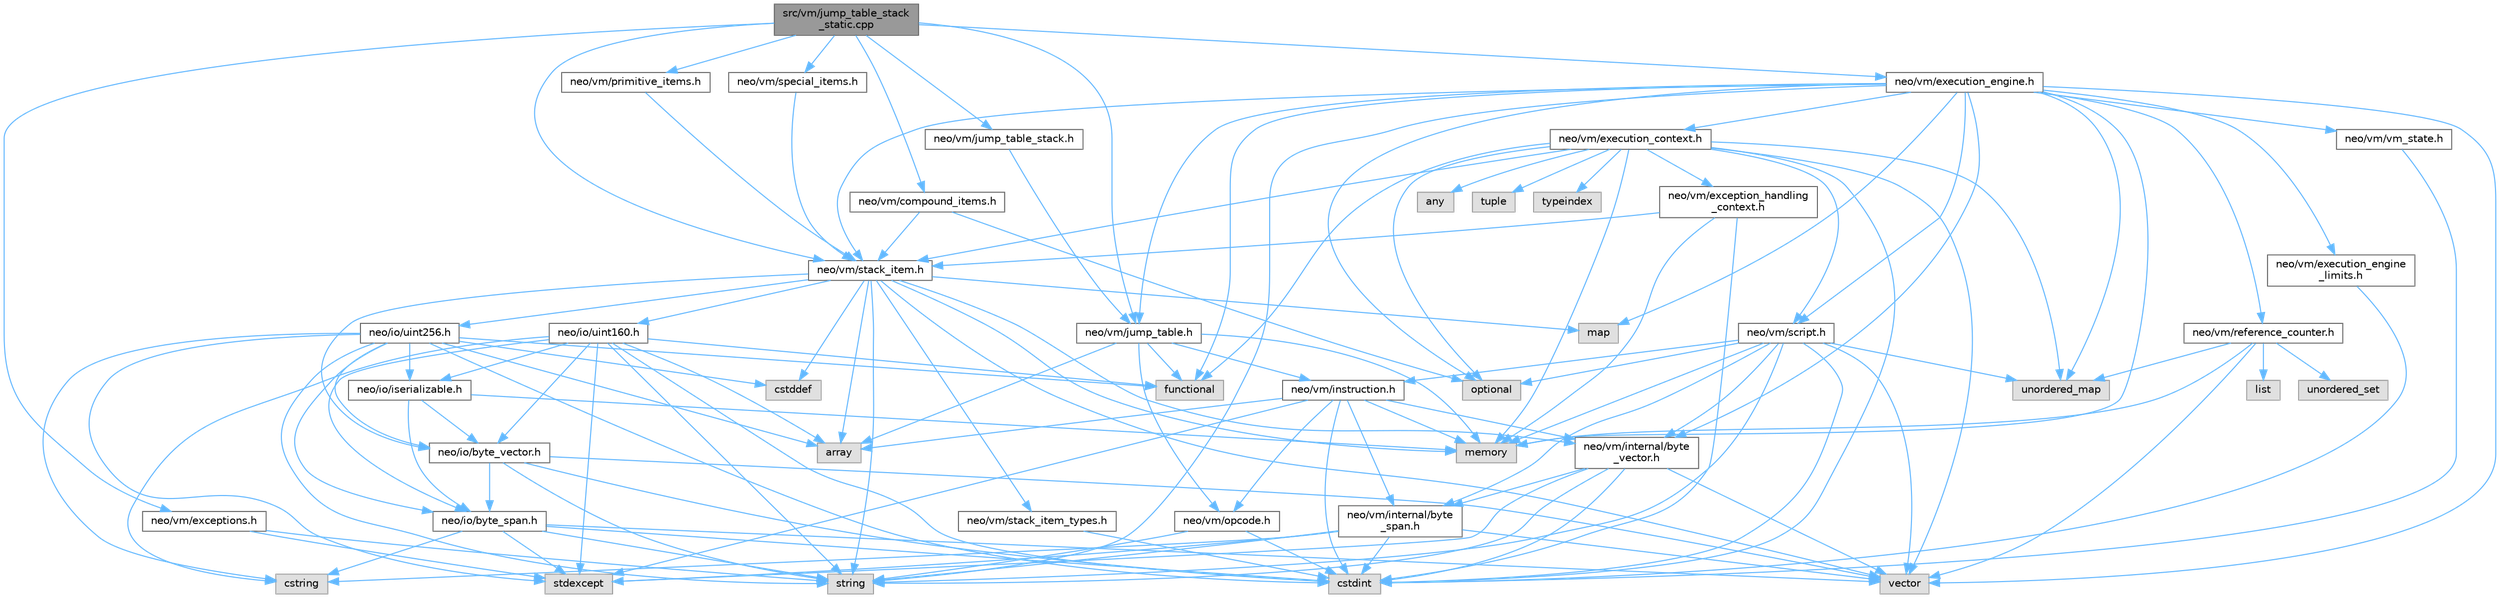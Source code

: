 digraph "src/vm/jump_table_stack_static.cpp"
{
 // LATEX_PDF_SIZE
  bgcolor="transparent";
  edge [fontname=Helvetica,fontsize=10,labelfontname=Helvetica,labelfontsize=10];
  node [fontname=Helvetica,fontsize=10,shape=box,height=0.2,width=0.4];
  Node1 [id="Node000001",label="src/vm/jump_table_stack\l_static.cpp",height=0.2,width=0.4,color="gray40", fillcolor="grey60", style="filled", fontcolor="black",tooltip=" "];
  Node1 -> Node2 [id="edge129_Node000001_Node000002",color="steelblue1",style="solid",tooltip=" "];
  Node2 [id="Node000002",label="neo/vm/compound_items.h",height=0.2,width=0.4,color="grey40", fillcolor="white", style="filled",URL="$compound__items_8h.html",tooltip=" "];
  Node2 -> Node3 [id="edge130_Node000002_Node000003",color="steelblue1",style="solid",tooltip=" "];
  Node3 [id="Node000003",label="neo/vm/stack_item.h",height=0.2,width=0.4,color="grey40", fillcolor="white", style="filled",URL="$stack__item_8h.html",tooltip=" "];
  Node3 -> Node4 [id="edge131_Node000003_Node000004",color="steelblue1",style="solid",tooltip=" "];
  Node4 [id="Node000004",label="neo/io/byte_vector.h",height=0.2,width=0.4,color="grey40", fillcolor="white", style="filled",URL="$io_2byte__vector_8h.html",tooltip=" "];
  Node4 -> Node5 [id="edge132_Node000004_Node000005",color="steelblue1",style="solid",tooltip=" "];
  Node5 [id="Node000005",label="neo/io/byte_span.h",height=0.2,width=0.4,color="grey40", fillcolor="white", style="filled",URL="$io_2byte__span_8h.html",tooltip=" "];
  Node5 -> Node6 [id="edge133_Node000005_Node000006",color="steelblue1",style="solid",tooltip=" "];
  Node6 [id="Node000006",label="cstdint",height=0.2,width=0.4,color="grey60", fillcolor="#E0E0E0", style="filled",tooltip=" "];
  Node5 -> Node7 [id="edge134_Node000005_Node000007",color="steelblue1",style="solid",tooltip=" "];
  Node7 [id="Node000007",label="cstring",height=0.2,width=0.4,color="grey60", fillcolor="#E0E0E0", style="filled",tooltip=" "];
  Node5 -> Node8 [id="edge135_Node000005_Node000008",color="steelblue1",style="solid",tooltip=" "];
  Node8 [id="Node000008",label="stdexcept",height=0.2,width=0.4,color="grey60", fillcolor="#E0E0E0", style="filled",tooltip=" "];
  Node5 -> Node9 [id="edge136_Node000005_Node000009",color="steelblue1",style="solid",tooltip=" "];
  Node9 [id="Node000009",label="string",height=0.2,width=0.4,color="grey60", fillcolor="#E0E0E0", style="filled",tooltip=" "];
  Node5 -> Node10 [id="edge137_Node000005_Node000010",color="steelblue1",style="solid",tooltip=" "];
  Node10 [id="Node000010",label="vector",height=0.2,width=0.4,color="grey60", fillcolor="#E0E0E0", style="filled",tooltip=" "];
  Node4 -> Node6 [id="edge138_Node000004_Node000006",color="steelblue1",style="solid",tooltip=" "];
  Node4 -> Node9 [id="edge139_Node000004_Node000009",color="steelblue1",style="solid",tooltip=" "];
  Node4 -> Node10 [id="edge140_Node000004_Node000010",color="steelblue1",style="solid",tooltip=" "];
  Node3 -> Node11 [id="edge141_Node000003_Node000011",color="steelblue1",style="solid",tooltip=" "];
  Node11 [id="Node000011",label="neo/io/uint160.h",height=0.2,width=0.4,color="grey40", fillcolor="white", style="filled",URL="$uint160_8h.html",tooltip=" "];
  Node11 -> Node5 [id="edge142_Node000011_Node000005",color="steelblue1",style="solid",tooltip=" "];
  Node11 -> Node4 [id="edge143_Node000011_Node000004",color="steelblue1",style="solid",tooltip=" "];
  Node11 -> Node12 [id="edge144_Node000011_Node000012",color="steelblue1",style="solid",tooltip=" "];
  Node12 [id="Node000012",label="neo/io/iserializable.h",height=0.2,width=0.4,color="grey40", fillcolor="white", style="filled",URL="$iserializable_8h.html",tooltip=" "];
  Node12 -> Node5 [id="edge145_Node000012_Node000005",color="steelblue1",style="solid",tooltip=" "];
  Node12 -> Node4 [id="edge146_Node000012_Node000004",color="steelblue1",style="solid",tooltip=" "];
  Node12 -> Node13 [id="edge147_Node000012_Node000013",color="steelblue1",style="solid",tooltip=" "];
  Node13 [id="Node000013",label="memory",height=0.2,width=0.4,color="grey60", fillcolor="#E0E0E0", style="filled",tooltip=" "];
  Node11 -> Node14 [id="edge148_Node000011_Node000014",color="steelblue1",style="solid",tooltip=" "];
  Node14 [id="Node000014",label="array",height=0.2,width=0.4,color="grey60", fillcolor="#E0E0E0", style="filled",tooltip=" "];
  Node11 -> Node6 [id="edge149_Node000011_Node000006",color="steelblue1",style="solid",tooltip=" "];
  Node11 -> Node7 [id="edge150_Node000011_Node000007",color="steelblue1",style="solid",tooltip=" "];
  Node11 -> Node15 [id="edge151_Node000011_Node000015",color="steelblue1",style="solid",tooltip=" "];
  Node15 [id="Node000015",label="functional",height=0.2,width=0.4,color="grey60", fillcolor="#E0E0E0", style="filled",tooltip=" "];
  Node11 -> Node8 [id="edge152_Node000011_Node000008",color="steelblue1",style="solid",tooltip=" "];
  Node11 -> Node9 [id="edge153_Node000011_Node000009",color="steelblue1",style="solid",tooltip=" "];
  Node3 -> Node16 [id="edge154_Node000003_Node000016",color="steelblue1",style="solid",tooltip=" "];
  Node16 [id="Node000016",label="neo/io/uint256.h",height=0.2,width=0.4,color="grey40", fillcolor="white", style="filled",URL="$uint256_8h.html",tooltip=" "];
  Node16 -> Node5 [id="edge155_Node000016_Node000005",color="steelblue1",style="solid",tooltip=" "];
  Node16 -> Node4 [id="edge156_Node000016_Node000004",color="steelblue1",style="solid",tooltip=" "];
  Node16 -> Node12 [id="edge157_Node000016_Node000012",color="steelblue1",style="solid",tooltip=" "];
  Node16 -> Node14 [id="edge158_Node000016_Node000014",color="steelblue1",style="solid",tooltip=" "];
  Node16 -> Node17 [id="edge159_Node000016_Node000017",color="steelblue1",style="solid",tooltip=" "];
  Node17 [id="Node000017",label="cstddef",height=0.2,width=0.4,color="grey60", fillcolor="#E0E0E0", style="filled",tooltip=" "];
  Node16 -> Node6 [id="edge160_Node000016_Node000006",color="steelblue1",style="solid",tooltip=" "];
  Node16 -> Node7 [id="edge161_Node000016_Node000007",color="steelblue1",style="solid",tooltip=" "];
  Node16 -> Node15 [id="edge162_Node000016_Node000015",color="steelblue1",style="solid",tooltip=" "];
  Node16 -> Node8 [id="edge163_Node000016_Node000008",color="steelblue1",style="solid",tooltip=" "];
  Node16 -> Node9 [id="edge164_Node000016_Node000009",color="steelblue1",style="solid",tooltip=" "];
  Node3 -> Node18 [id="edge165_Node000003_Node000018",color="steelblue1",style="solid",tooltip=" "];
  Node18 [id="Node000018",label="neo/vm/internal/byte\l_vector.h",height=0.2,width=0.4,color="grey40", fillcolor="white", style="filled",URL="$vm_2internal_2byte__vector_8h.html",tooltip=" "];
  Node18 -> Node19 [id="edge166_Node000018_Node000019",color="steelblue1",style="solid",tooltip=" "];
  Node19 [id="Node000019",label="neo/vm/internal/byte\l_span.h",height=0.2,width=0.4,color="grey40", fillcolor="white", style="filled",URL="$vm_2internal_2byte__span_8h.html",tooltip=" "];
  Node19 -> Node6 [id="edge167_Node000019_Node000006",color="steelblue1",style="solid",tooltip=" "];
  Node19 -> Node7 [id="edge168_Node000019_Node000007",color="steelblue1",style="solid",tooltip=" "];
  Node19 -> Node8 [id="edge169_Node000019_Node000008",color="steelblue1",style="solid",tooltip=" "];
  Node19 -> Node9 [id="edge170_Node000019_Node000009",color="steelblue1",style="solid",tooltip=" "];
  Node19 -> Node10 [id="edge171_Node000019_Node000010",color="steelblue1",style="solid",tooltip=" "];
  Node18 -> Node6 [id="edge172_Node000018_Node000006",color="steelblue1",style="solid",tooltip=" "];
  Node18 -> Node8 [id="edge173_Node000018_Node000008",color="steelblue1",style="solid",tooltip=" "];
  Node18 -> Node9 [id="edge174_Node000018_Node000009",color="steelblue1",style="solid",tooltip=" "];
  Node18 -> Node10 [id="edge175_Node000018_Node000010",color="steelblue1",style="solid",tooltip=" "];
  Node3 -> Node20 [id="edge176_Node000003_Node000020",color="steelblue1",style="solid",tooltip=" "];
  Node20 [id="Node000020",label="neo/vm/stack_item_types.h",height=0.2,width=0.4,color="grey40", fillcolor="white", style="filled",URL="$stack__item__types_8h.html",tooltip=" "];
  Node20 -> Node6 [id="edge177_Node000020_Node000006",color="steelblue1",style="solid",tooltip=" "];
  Node3 -> Node14 [id="edge178_Node000003_Node000014",color="steelblue1",style="solid",tooltip=" "];
  Node3 -> Node17 [id="edge179_Node000003_Node000017",color="steelblue1",style="solid",tooltip=" "];
  Node3 -> Node21 [id="edge180_Node000003_Node000021",color="steelblue1",style="solid",tooltip=" "];
  Node21 [id="Node000021",label="map",height=0.2,width=0.4,color="grey60", fillcolor="#E0E0E0", style="filled",tooltip=" "];
  Node3 -> Node13 [id="edge181_Node000003_Node000013",color="steelblue1",style="solid",tooltip=" "];
  Node3 -> Node9 [id="edge182_Node000003_Node000009",color="steelblue1",style="solid",tooltip=" "];
  Node3 -> Node10 [id="edge183_Node000003_Node000010",color="steelblue1",style="solid",tooltip=" "];
  Node2 -> Node22 [id="edge184_Node000002_Node000022",color="steelblue1",style="solid",tooltip=" "];
  Node22 [id="Node000022",label="optional",height=0.2,width=0.4,color="grey60", fillcolor="#E0E0E0", style="filled",tooltip=" "];
  Node1 -> Node23 [id="edge185_Node000001_Node000023",color="steelblue1",style="solid",tooltip=" "];
  Node23 [id="Node000023",label="neo/vm/exceptions.h",height=0.2,width=0.4,color="grey40", fillcolor="white", style="filled",URL="$vm_2exceptions_8h.html",tooltip=" "];
  Node23 -> Node8 [id="edge186_Node000023_Node000008",color="steelblue1",style="solid",tooltip=" "];
  Node23 -> Node9 [id="edge187_Node000023_Node000009",color="steelblue1",style="solid",tooltip=" "];
  Node1 -> Node24 [id="edge188_Node000001_Node000024",color="steelblue1",style="solid",tooltip=" "];
  Node24 [id="Node000024",label="neo/vm/execution_engine.h",height=0.2,width=0.4,color="grey40", fillcolor="white", style="filled",URL="$execution__engine_8h.html",tooltip=" "];
  Node24 -> Node25 [id="edge189_Node000024_Node000025",color="steelblue1",style="solid",tooltip=" "];
  Node25 [id="Node000025",label="neo/vm/execution_context.h",height=0.2,width=0.4,color="grey40", fillcolor="white", style="filled",URL="$execution__context_8h.html",tooltip=" "];
  Node25 -> Node26 [id="edge190_Node000025_Node000026",color="steelblue1",style="solid",tooltip=" "];
  Node26 [id="Node000026",label="neo/vm/exception_handling\l_context.h",height=0.2,width=0.4,color="grey40", fillcolor="white", style="filled",URL="$exception__handling__context_8h.html",tooltip=" "];
  Node26 -> Node3 [id="edge191_Node000026_Node000003",color="steelblue1",style="solid",tooltip=" "];
  Node26 -> Node6 [id="edge192_Node000026_Node000006",color="steelblue1",style="solid",tooltip=" "];
  Node26 -> Node13 [id="edge193_Node000026_Node000013",color="steelblue1",style="solid",tooltip=" "];
  Node25 -> Node27 [id="edge194_Node000025_Node000027",color="steelblue1",style="solid",tooltip=" "];
  Node27 [id="Node000027",label="neo/vm/script.h",height=0.2,width=0.4,color="grey40", fillcolor="white", style="filled",URL="$script_8h.html",tooltip=" "];
  Node27 -> Node28 [id="edge195_Node000027_Node000028",color="steelblue1",style="solid",tooltip=" "];
  Node28 [id="Node000028",label="neo/vm/instruction.h",height=0.2,width=0.4,color="grey40", fillcolor="white", style="filled",URL="$instruction_8h.html",tooltip=" "];
  Node28 -> Node19 [id="edge196_Node000028_Node000019",color="steelblue1",style="solid",tooltip=" "];
  Node28 -> Node18 [id="edge197_Node000028_Node000018",color="steelblue1",style="solid",tooltip=" "];
  Node28 -> Node29 [id="edge198_Node000028_Node000029",color="steelblue1",style="solid",tooltip=" "];
  Node29 [id="Node000029",label="neo/vm/opcode.h",height=0.2,width=0.4,color="grey40", fillcolor="white", style="filled",URL="$opcode_8h.html",tooltip=" "];
  Node29 -> Node6 [id="edge199_Node000029_Node000006",color="steelblue1",style="solid",tooltip=" "];
  Node29 -> Node9 [id="edge200_Node000029_Node000009",color="steelblue1",style="solid",tooltip=" "];
  Node28 -> Node14 [id="edge201_Node000028_Node000014",color="steelblue1",style="solid",tooltip=" "];
  Node28 -> Node6 [id="edge202_Node000028_Node000006",color="steelblue1",style="solid",tooltip=" "];
  Node28 -> Node13 [id="edge203_Node000028_Node000013",color="steelblue1",style="solid",tooltip=" "];
  Node28 -> Node8 [id="edge204_Node000028_Node000008",color="steelblue1",style="solid",tooltip=" "];
  Node27 -> Node19 [id="edge205_Node000027_Node000019",color="steelblue1",style="solid",tooltip=" "];
  Node27 -> Node18 [id="edge206_Node000027_Node000018",color="steelblue1",style="solid",tooltip=" "];
  Node27 -> Node6 [id="edge207_Node000027_Node000006",color="steelblue1",style="solid",tooltip=" "];
  Node27 -> Node13 [id="edge208_Node000027_Node000013",color="steelblue1",style="solid",tooltip=" "];
  Node27 -> Node22 [id="edge209_Node000027_Node000022",color="steelblue1",style="solid",tooltip=" "];
  Node27 -> Node9 [id="edge210_Node000027_Node000009",color="steelblue1",style="solid",tooltip=" "];
  Node27 -> Node30 [id="edge211_Node000027_Node000030",color="steelblue1",style="solid",tooltip=" "];
  Node30 [id="Node000030",label="unordered_map",height=0.2,width=0.4,color="grey60", fillcolor="#E0E0E0", style="filled",tooltip=" "];
  Node27 -> Node10 [id="edge212_Node000027_Node000010",color="steelblue1",style="solid",tooltip=" "];
  Node25 -> Node3 [id="edge213_Node000025_Node000003",color="steelblue1",style="solid",tooltip=" "];
  Node25 -> Node31 [id="edge214_Node000025_Node000031",color="steelblue1",style="solid",tooltip=" "];
  Node31 [id="Node000031",label="any",height=0.2,width=0.4,color="grey60", fillcolor="#E0E0E0", style="filled",tooltip=" "];
  Node25 -> Node6 [id="edge215_Node000025_Node000006",color="steelblue1",style="solid",tooltip=" "];
  Node25 -> Node15 [id="edge216_Node000025_Node000015",color="steelblue1",style="solid",tooltip=" "];
  Node25 -> Node13 [id="edge217_Node000025_Node000013",color="steelblue1",style="solid",tooltip=" "];
  Node25 -> Node22 [id="edge218_Node000025_Node000022",color="steelblue1",style="solid",tooltip=" "];
  Node25 -> Node32 [id="edge219_Node000025_Node000032",color="steelblue1",style="solid",tooltip=" "];
  Node32 [id="Node000032",label="tuple",height=0.2,width=0.4,color="grey60", fillcolor="#E0E0E0", style="filled",tooltip=" "];
  Node25 -> Node33 [id="edge220_Node000025_Node000033",color="steelblue1",style="solid",tooltip=" "];
  Node33 [id="Node000033",label="typeindex",height=0.2,width=0.4,color="grey60", fillcolor="#E0E0E0", style="filled",tooltip=" "];
  Node25 -> Node30 [id="edge221_Node000025_Node000030",color="steelblue1",style="solid",tooltip=" "];
  Node25 -> Node10 [id="edge222_Node000025_Node000010",color="steelblue1",style="solid",tooltip=" "];
  Node24 -> Node34 [id="edge223_Node000024_Node000034",color="steelblue1",style="solid",tooltip=" "];
  Node34 [id="Node000034",label="neo/vm/execution_engine\l_limits.h",height=0.2,width=0.4,color="grey40", fillcolor="white", style="filled",URL="$execution__engine__limits_8h.html",tooltip=" "];
  Node34 -> Node6 [id="edge224_Node000034_Node000006",color="steelblue1",style="solid",tooltip=" "];
  Node24 -> Node18 [id="edge225_Node000024_Node000018",color="steelblue1",style="solid",tooltip=" "];
  Node24 -> Node35 [id="edge226_Node000024_Node000035",color="steelblue1",style="solid",tooltip=" "];
  Node35 [id="Node000035",label="neo/vm/jump_table.h",height=0.2,width=0.4,color="grey40", fillcolor="white", style="filled",URL="$jump__table_8h.html",tooltip=" "];
  Node35 -> Node28 [id="edge227_Node000035_Node000028",color="steelblue1",style="solid",tooltip=" "];
  Node35 -> Node29 [id="edge228_Node000035_Node000029",color="steelblue1",style="solid",tooltip=" "];
  Node35 -> Node14 [id="edge229_Node000035_Node000014",color="steelblue1",style="solid",tooltip=" "];
  Node35 -> Node15 [id="edge230_Node000035_Node000015",color="steelblue1",style="solid",tooltip=" "];
  Node35 -> Node13 [id="edge231_Node000035_Node000013",color="steelblue1",style="solid",tooltip=" "];
  Node24 -> Node36 [id="edge232_Node000024_Node000036",color="steelblue1",style="solid",tooltip=" "];
  Node36 [id="Node000036",label="neo/vm/reference_counter.h",height=0.2,width=0.4,color="grey40", fillcolor="white", style="filled",URL="$reference__counter_8h.html",tooltip=" "];
  Node36 -> Node37 [id="edge233_Node000036_Node000037",color="steelblue1",style="solid",tooltip=" "];
  Node37 [id="Node000037",label="list",height=0.2,width=0.4,color="grey60", fillcolor="#E0E0E0", style="filled",tooltip=" "];
  Node36 -> Node13 [id="edge234_Node000036_Node000013",color="steelblue1",style="solid",tooltip=" "];
  Node36 -> Node30 [id="edge235_Node000036_Node000030",color="steelblue1",style="solid",tooltip=" "];
  Node36 -> Node38 [id="edge236_Node000036_Node000038",color="steelblue1",style="solid",tooltip=" "];
  Node38 [id="Node000038",label="unordered_set",height=0.2,width=0.4,color="grey60", fillcolor="#E0E0E0", style="filled",tooltip=" "];
  Node36 -> Node10 [id="edge237_Node000036_Node000010",color="steelblue1",style="solid",tooltip=" "];
  Node24 -> Node27 [id="edge238_Node000024_Node000027",color="steelblue1",style="solid",tooltip=" "];
  Node24 -> Node3 [id="edge239_Node000024_Node000003",color="steelblue1",style="solid",tooltip=" "];
  Node24 -> Node39 [id="edge240_Node000024_Node000039",color="steelblue1",style="solid",tooltip=" "];
  Node39 [id="Node000039",label="neo/vm/vm_state.h",height=0.2,width=0.4,color="grey40", fillcolor="white", style="filled",URL="$vm__state_8h.html",tooltip=" "];
  Node39 -> Node6 [id="edge241_Node000039_Node000006",color="steelblue1",style="solid",tooltip=" "];
  Node24 -> Node15 [id="edge242_Node000024_Node000015",color="steelblue1",style="solid",tooltip=" "];
  Node24 -> Node21 [id="edge243_Node000024_Node000021",color="steelblue1",style="solid",tooltip=" "];
  Node24 -> Node13 [id="edge244_Node000024_Node000013",color="steelblue1",style="solid",tooltip=" "];
  Node24 -> Node22 [id="edge245_Node000024_Node000022",color="steelblue1",style="solid",tooltip=" "];
  Node24 -> Node9 [id="edge246_Node000024_Node000009",color="steelblue1",style="solid",tooltip=" "];
  Node24 -> Node30 [id="edge247_Node000024_Node000030",color="steelblue1",style="solid",tooltip=" "];
  Node24 -> Node10 [id="edge248_Node000024_Node000010",color="steelblue1",style="solid",tooltip=" "];
  Node1 -> Node35 [id="edge249_Node000001_Node000035",color="steelblue1",style="solid",tooltip=" "];
  Node1 -> Node40 [id="edge250_Node000001_Node000040",color="steelblue1",style="solid",tooltip=" "];
  Node40 [id="Node000040",label="neo/vm/jump_table_stack.h",height=0.2,width=0.4,color="grey40", fillcolor="white", style="filled",URL="$jump__table__stack_8h.html",tooltip=" "];
  Node40 -> Node35 [id="edge251_Node000040_Node000035",color="steelblue1",style="solid",tooltip=" "];
  Node1 -> Node41 [id="edge252_Node000001_Node000041",color="steelblue1",style="solid",tooltip=" "];
  Node41 [id="Node000041",label="neo/vm/primitive_items.h",height=0.2,width=0.4,color="grey40", fillcolor="white", style="filled",URL="$primitive__items_8h.html",tooltip=" "];
  Node41 -> Node3 [id="edge253_Node000041_Node000003",color="steelblue1",style="solid",tooltip=" "];
  Node1 -> Node42 [id="edge254_Node000001_Node000042",color="steelblue1",style="solid",tooltip=" "];
  Node42 [id="Node000042",label="neo/vm/special_items.h",height=0.2,width=0.4,color="grey40", fillcolor="white", style="filled",URL="$special__items_8h.html",tooltip=" "];
  Node42 -> Node3 [id="edge255_Node000042_Node000003",color="steelblue1",style="solid",tooltip=" "];
  Node1 -> Node3 [id="edge256_Node000001_Node000003",color="steelblue1",style="solid",tooltip=" "];
}
